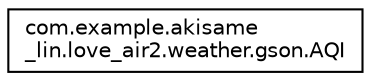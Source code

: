digraph "类继承关系图"
{
 // LATEX_PDF_SIZE
  edge [fontname="Helvetica",fontsize="10",labelfontname="Helvetica",labelfontsize="10"];
  node [fontname="Helvetica",fontsize="10",shape=record];
  rankdir="LR";
  Node0 [label="com.example.akisame\l_lin.love_air2.weather.gson.AQI",height=0.2,width=0.4,color="black", fillcolor="white", style="filled",URL="$classcom_1_1example_1_1akisame__lin_1_1love__air2_1_1weather_1_1gson_1_1_a_q_i.html",tooltip=" "];
}

